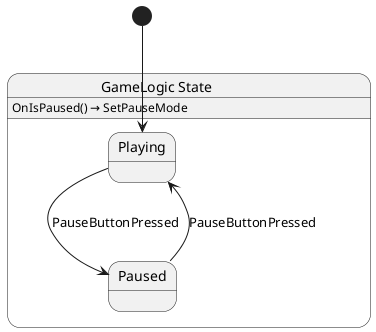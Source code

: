 @startuml GameLogic
state "GameLogic State" as Shellguard_Game_State_GameLogic_State {
  state "Playing" as Shellguard_Game_State_GameLogic_State_Playing
  state "Paused" as Shellguard_Game_State_GameLogic_State_Paused
}

Shellguard_Game_State_GameLogic_State_Paused --> Shellguard_Game_State_GameLogic_State_Playing : PauseButtonPressed
Shellguard_Game_State_GameLogic_State_Playing --> Shellguard_Game_State_GameLogic_State_Paused : PauseButtonPressed

Shellguard_Game_State_GameLogic_State : OnIsPaused() → SetPauseMode

[*] --> Shellguard_Game_State_GameLogic_State_Playing
@enduml